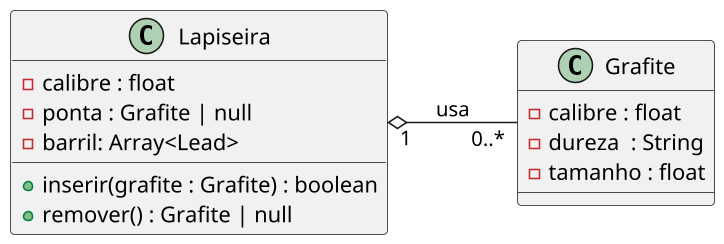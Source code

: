 @startuml

skinparam defaultFontName Hasklig
skinparam dpi 150

left to right direction 

Lapiseira "1" o-- "0..*" Grafite : usa

class Lapiseira {
  - calibre : float
  - ponta : Grafite | null
  - barril: Array<Lead>
  __
  + inserir(grafite : Grafite) : boolean
  + remover() : Grafite | null
}

class Grafite {
  - calibre : float
  - dureza  : String
  - tamanho : float
}

@enduml